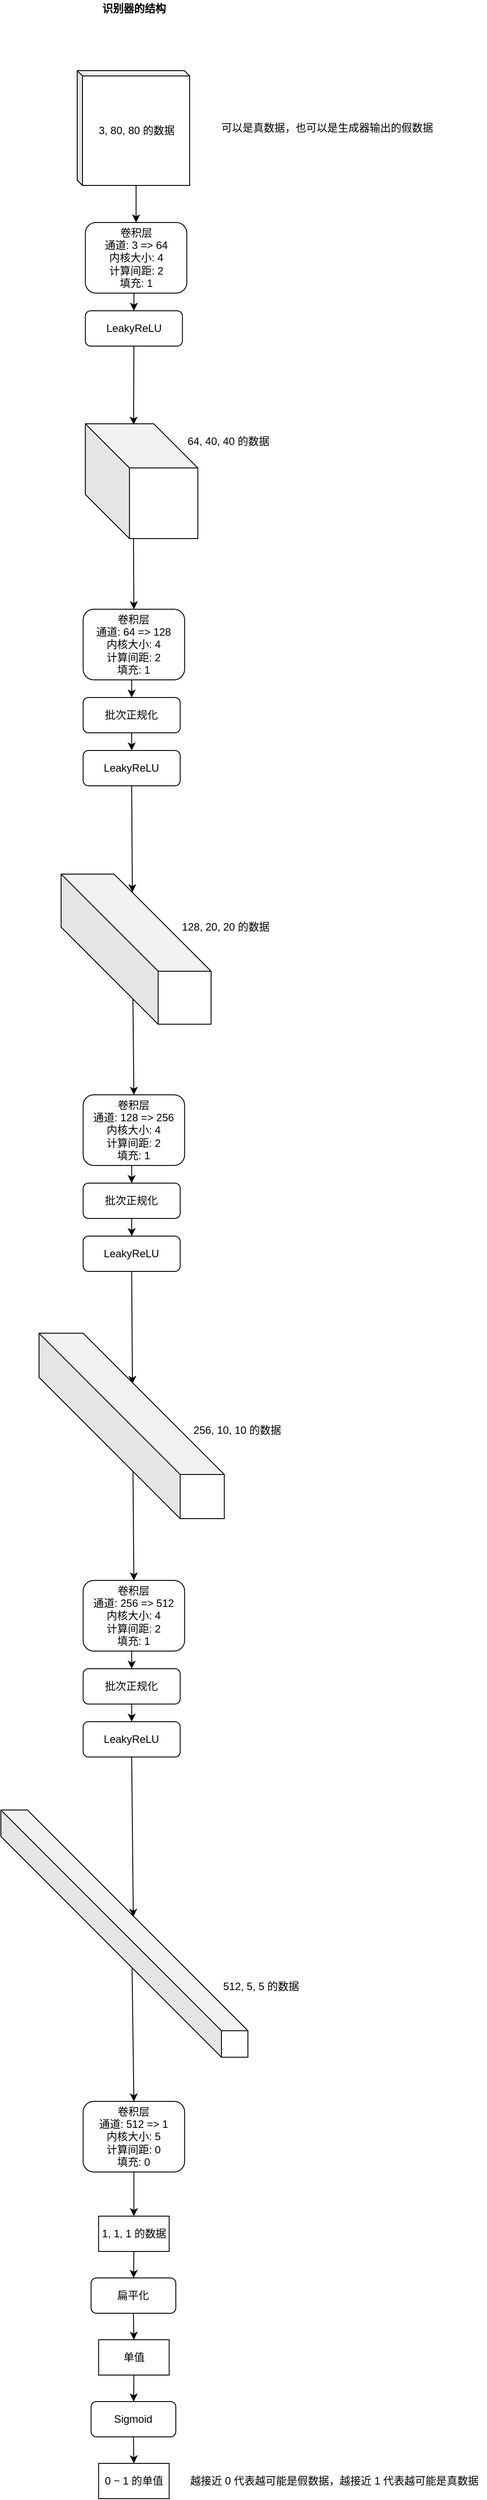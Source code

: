 <mxfile version="13.6.2" type="device"><diagram id="dyj8XCS7dXFb8rBlj0ER" name="Page-1"><mxGraphModel dx="2204" dy="1566" grid="1" gridSize="10" guides="1" tooltips="1" connect="1" arrows="1" fold="1" page="1" pageScale="1" pageWidth="827" pageHeight="1169" math="0" shadow="0"><root><mxCell id="0"/><mxCell id="1" parent="0"/><mxCell id="Ody8gidegeMaonY77gcQ-1" value="识别器的结构" style="text;html=1;strokeColor=none;fillColor=none;align=center;verticalAlign=middle;whiteSpace=wrap;rounded=0;fontStyle=1" vertex="1" parent="1"><mxGeometry x="171.5" y="40" width="137.5" height="20" as="geometry"/></mxCell><mxCell id="Ody8gidegeMaonY77gcQ-6" style="edgeStyle=orthogonalEdgeStyle;rounded=0;orthogonalLoop=1;jettySize=auto;html=1;exitX=0;exitY=0;exitDx=66.75;exitDy=130;exitPerimeter=0;" edge="1" parent="1" source="Ody8gidegeMaonY77gcQ-2" target="Ody8gidegeMaonY77gcQ-4"><mxGeometry relative="1" as="geometry"/></mxCell><mxCell id="Ody8gidegeMaonY77gcQ-2" value="&lt;span&gt;3, 80, 80 的数据&lt;/span&gt;" style="shape=cube;whiteSpace=wrap;html=1;boundedLbl=1;backgroundOutline=1;darkOpacity=0.05;darkOpacity2=0.1;size=6;" vertex="1" parent="1"><mxGeometry x="176.5" y="120" width="127.5" height="130" as="geometry"/></mxCell><mxCell id="Ody8gidegeMaonY77gcQ-3" value="可以是真数据，也可以是生成器输出的假数据" style="text;html=1;strokeColor=none;fillColor=none;align=center;verticalAlign=middle;whiteSpace=wrap;rounded=0;" vertex="1" parent="1"><mxGeometry x="330" y="175" width="260" height="20" as="geometry"/></mxCell><mxCell id="Ody8gidegeMaonY77gcQ-7" style="edgeStyle=orthogonalEdgeStyle;rounded=0;orthogonalLoop=1;jettySize=auto;html=1;exitX=0.5;exitY=1;exitDx=0;exitDy=0;entryX=0.5;entryY=0;entryDx=0;entryDy=0;" edge="1" parent="1" source="Ody8gidegeMaonY77gcQ-4" target="Ody8gidegeMaonY77gcQ-5"><mxGeometry relative="1" as="geometry"/></mxCell><mxCell id="Ody8gidegeMaonY77gcQ-4" value="卷积层&lt;br&gt;通道: 3 =&amp;gt; 64&lt;br&gt;内核大小: 4&lt;br&gt;计算间距: 2&lt;br&gt;填充: 1" style="rounded=1;whiteSpace=wrap;html=1;" vertex="1" parent="1"><mxGeometry x="185.75" y="292" width="115" height="80" as="geometry"/></mxCell><mxCell id="Ody8gidegeMaonY77gcQ-10" style="rounded=0;orthogonalLoop=1;jettySize=auto;html=1;exitX=0.5;exitY=1;exitDx=0;exitDy=0;entryX=0.429;entryY=0.007;entryDx=0;entryDy=0;entryPerimeter=0;" edge="1" parent="1" source="Ody8gidegeMaonY77gcQ-5" target="Ody8gidegeMaonY77gcQ-8"><mxGeometry relative="1" as="geometry"><mxPoint x="230" y="510" as="targetPoint"/></mxGeometry></mxCell><mxCell id="Ody8gidegeMaonY77gcQ-5" value="LeakyReLU" style="rounded=1;whiteSpace=wrap;html=1;" vertex="1" parent="1"><mxGeometry x="185.75" y="392" width="110" height="40" as="geometry"/></mxCell><mxCell id="Ody8gidegeMaonY77gcQ-16" style="edgeStyle=none;rounded=0;orthogonalLoop=1;jettySize=auto;html=1;exitX=0.428;exitY=0.995;exitDx=0;exitDy=0;exitPerimeter=0;entryX=0.5;entryY=0;entryDx=0;entryDy=0;" edge="1" parent="1" source="Ody8gidegeMaonY77gcQ-8" target="Ody8gidegeMaonY77gcQ-11"><mxGeometry relative="1" as="geometry"/></mxCell><mxCell id="Ody8gidegeMaonY77gcQ-8" value="" style="shape=cube;whiteSpace=wrap;html=1;boundedLbl=1;backgroundOutline=1;darkOpacity=0.05;darkOpacity2=0.1;size=50;" vertex="1" parent="1"><mxGeometry x="185.75" y="520" width="127.5" height="130" as="geometry"/></mxCell><mxCell id="Ody8gidegeMaonY77gcQ-9" value="64, 40, 40 的数据" style="text;html=1;strokeColor=none;fillColor=none;align=center;verticalAlign=middle;whiteSpace=wrap;rounded=0;" vertex="1" parent="1"><mxGeometry x="283" y="530" width="130" height="20" as="geometry"/></mxCell><mxCell id="Ody8gidegeMaonY77gcQ-11" value="卷积层&lt;br&gt;通道: 64 =&amp;gt; 128&lt;br&gt;内核大小: 4&lt;br&gt;计算间距: 2&lt;br&gt;填充: 1" style="rounded=1;whiteSpace=wrap;html=1;" vertex="1" parent="1"><mxGeometry x="183.25" y="730" width="115" height="80" as="geometry"/></mxCell><mxCell id="Ody8gidegeMaonY77gcQ-12" style="edgeStyle=none;rounded=0;orthogonalLoop=1;jettySize=auto;html=1;exitX=0.5;exitY=1;exitDx=0;exitDy=0;" edge="1" parent="1" target="Ody8gidegeMaonY77gcQ-14"><mxGeometry relative="1" as="geometry"><mxPoint x="238.25" y="810" as="sourcePoint"/></mxGeometry></mxCell><mxCell id="Ody8gidegeMaonY77gcQ-13" style="edgeStyle=none;rounded=0;orthogonalLoop=1;jettySize=auto;html=1;exitX=0.5;exitY=1;exitDx=0;exitDy=0;" edge="1" parent="1" source="Ody8gidegeMaonY77gcQ-14" target="Ody8gidegeMaonY77gcQ-15"><mxGeometry relative="1" as="geometry"/></mxCell><mxCell id="Ody8gidegeMaonY77gcQ-14" value="批次正规化" style="rounded=1;whiteSpace=wrap;html=1;" vertex="1" parent="1"><mxGeometry x="183.25" y="830" width="110" height="40" as="geometry"/></mxCell><mxCell id="Ody8gidegeMaonY77gcQ-18" style="edgeStyle=none;rounded=0;orthogonalLoop=1;jettySize=auto;html=1;exitX=0.5;exitY=1;exitDx=0;exitDy=0;entryX=0.475;entryY=0.121;entryDx=0;entryDy=0;entryPerimeter=0;" edge="1" parent="1" source="Ody8gidegeMaonY77gcQ-15" target="Ody8gidegeMaonY77gcQ-17"><mxGeometry relative="1" as="geometry"/></mxCell><mxCell id="Ody8gidegeMaonY77gcQ-15" value="LeakyReLU" style="rounded=1;whiteSpace=wrap;html=1;" vertex="1" parent="1"><mxGeometry x="183.25" y="890" width="110" height="40" as="geometry"/></mxCell><mxCell id="Ody8gidegeMaonY77gcQ-25" style="edgeStyle=none;rounded=0;orthogonalLoop=1;jettySize=auto;html=1;exitX=0.479;exitY=0.829;exitDx=0;exitDy=0;exitPerimeter=0;entryX=0.5;entryY=0;entryDx=0;entryDy=0;" edge="1" parent="1" source="Ody8gidegeMaonY77gcQ-17" target="Ody8gidegeMaonY77gcQ-20"><mxGeometry relative="1" as="geometry"/></mxCell><mxCell id="Ody8gidegeMaonY77gcQ-17" value="" style="shape=cube;whiteSpace=wrap;html=1;boundedLbl=1;backgroundOutline=1;darkOpacity=0.05;darkOpacity2=0.1;size=110;" vertex="1" parent="1"><mxGeometry x="158.25" y="1030" width="170" height="170" as="geometry"/></mxCell><mxCell id="Ody8gidegeMaonY77gcQ-19" value="128, 20, 20 的数据" style="text;html=1;strokeColor=none;fillColor=none;align=center;verticalAlign=middle;whiteSpace=wrap;rounded=0;" vertex="1" parent="1"><mxGeometry x="280" y="1080" width="130" height="20" as="geometry"/></mxCell><mxCell id="Ody8gidegeMaonY77gcQ-20" value="卷积层&lt;br&gt;通道: 128 =&amp;gt; 256&lt;br&gt;内核大小: 4&lt;br&gt;计算间距: 2&lt;br&gt;填充: 1" style="rounded=1;whiteSpace=wrap;html=1;" vertex="1" parent="1"><mxGeometry x="183.25" y="1280" width="115" height="80" as="geometry"/></mxCell><mxCell id="Ody8gidegeMaonY77gcQ-21" style="edgeStyle=none;rounded=0;orthogonalLoop=1;jettySize=auto;html=1;exitX=0.5;exitY=1;exitDx=0;exitDy=0;" edge="1" parent="1" target="Ody8gidegeMaonY77gcQ-23"><mxGeometry relative="1" as="geometry"><mxPoint x="238.25" y="1360" as="sourcePoint"/></mxGeometry></mxCell><mxCell id="Ody8gidegeMaonY77gcQ-22" style="edgeStyle=none;rounded=0;orthogonalLoop=1;jettySize=auto;html=1;exitX=0.5;exitY=1;exitDx=0;exitDy=0;" edge="1" parent="1" source="Ody8gidegeMaonY77gcQ-23" target="Ody8gidegeMaonY77gcQ-24"><mxGeometry relative="1" as="geometry"/></mxCell><mxCell id="Ody8gidegeMaonY77gcQ-23" value="批次正规化" style="rounded=1;whiteSpace=wrap;html=1;" vertex="1" parent="1"><mxGeometry x="183.25" y="1380" width="110" height="40" as="geometry"/></mxCell><mxCell id="Ody8gidegeMaonY77gcQ-27" style="edgeStyle=none;rounded=0;orthogonalLoop=1;jettySize=auto;html=1;exitX=0.5;exitY=1;exitDx=0;exitDy=0;entryX=0.504;entryY=0.273;entryDx=0;entryDy=0;entryPerimeter=0;" edge="1" parent="1" source="Ody8gidegeMaonY77gcQ-24" target="Ody8gidegeMaonY77gcQ-26"><mxGeometry relative="1" as="geometry"><mxPoint x="241" y="1609" as="targetPoint"/></mxGeometry></mxCell><mxCell id="Ody8gidegeMaonY77gcQ-24" value="LeakyReLU" style="rounded=1;whiteSpace=wrap;html=1;" vertex="1" parent="1"><mxGeometry x="183.25" y="1440" width="110" height="40" as="geometry"/></mxCell><mxCell id="Ody8gidegeMaonY77gcQ-34" style="edgeStyle=none;rounded=0;orthogonalLoop=1;jettySize=auto;html=1;exitX=0.507;exitY=0.741;exitDx=0;exitDy=0;exitPerimeter=0;entryX=0.5;entryY=0;entryDx=0;entryDy=0;" edge="1" parent="1" source="Ody8gidegeMaonY77gcQ-26" target="Ody8gidegeMaonY77gcQ-29"><mxGeometry relative="1" as="geometry"/></mxCell><mxCell id="Ody8gidegeMaonY77gcQ-26" value="" style="shape=cube;whiteSpace=wrap;html=1;boundedLbl=1;backgroundOutline=1;darkOpacity=0.05;darkOpacity2=0.1;size=160;" vertex="1" parent="1"><mxGeometry x="133.25" y="1550" width="210" height="210" as="geometry"/></mxCell><mxCell id="Ody8gidegeMaonY77gcQ-28" value="256, 10, 10 的数据" style="text;html=1;strokeColor=none;fillColor=none;align=center;verticalAlign=middle;whiteSpace=wrap;rounded=0;" vertex="1" parent="1"><mxGeometry x="293.25" y="1650" width="130" height="20" as="geometry"/></mxCell><mxCell id="Ody8gidegeMaonY77gcQ-29" value="卷积层&lt;br&gt;通道: 256 =&amp;gt; 512&lt;br&gt;内核大小: 4&lt;br&gt;计算间距: 2&lt;br&gt;填充: 1" style="rounded=1;whiteSpace=wrap;html=1;" vertex="1" parent="1"><mxGeometry x="183.25" y="1830" width="115" height="80" as="geometry"/></mxCell><mxCell id="Ody8gidegeMaonY77gcQ-30" style="edgeStyle=none;rounded=0;orthogonalLoop=1;jettySize=auto;html=1;exitX=0.5;exitY=1;exitDx=0;exitDy=0;" edge="1" parent="1" target="Ody8gidegeMaonY77gcQ-32"><mxGeometry relative="1" as="geometry"><mxPoint x="238.25" y="1910" as="sourcePoint"/></mxGeometry></mxCell><mxCell id="Ody8gidegeMaonY77gcQ-31" style="edgeStyle=none;rounded=0;orthogonalLoop=1;jettySize=auto;html=1;exitX=0.5;exitY=1;exitDx=0;exitDy=0;" edge="1" parent="1" source="Ody8gidegeMaonY77gcQ-32" target="Ody8gidegeMaonY77gcQ-33"><mxGeometry relative="1" as="geometry"/></mxCell><mxCell id="Ody8gidegeMaonY77gcQ-32" value="批次正规化" style="rounded=1;whiteSpace=wrap;html=1;" vertex="1" parent="1"><mxGeometry x="183.25" y="1930" width="110" height="40" as="geometry"/></mxCell><mxCell id="Ody8gidegeMaonY77gcQ-36" style="edgeStyle=none;rounded=0;orthogonalLoop=1;jettySize=auto;html=1;exitX=0.5;exitY=1;exitDx=0;exitDy=0;entryX=0.536;entryY=0.432;entryDx=0;entryDy=0;entryPerimeter=0;" edge="1" parent="1" source="Ody8gidegeMaonY77gcQ-33" target="Ody8gidegeMaonY77gcQ-35"><mxGeometry relative="1" as="geometry"/></mxCell><mxCell id="Ody8gidegeMaonY77gcQ-33" value="LeakyReLU" style="rounded=1;whiteSpace=wrap;html=1;" vertex="1" parent="1"><mxGeometry x="183.25" y="1990" width="110" height="40" as="geometry"/></mxCell><mxCell id="Ody8gidegeMaonY77gcQ-39" style="edgeStyle=none;rounded=0;orthogonalLoop=1;jettySize=auto;html=1;exitX=0.531;exitY=0.638;exitDx=0;exitDy=0;exitPerimeter=0;entryX=0.5;entryY=0;entryDx=0;entryDy=0;" edge="1" parent="1" source="Ody8gidegeMaonY77gcQ-35" target="Ody8gidegeMaonY77gcQ-38"><mxGeometry relative="1" as="geometry"/></mxCell><mxCell id="Ody8gidegeMaonY77gcQ-35" value="" style="shape=cube;whiteSpace=wrap;html=1;boundedLbl=1;backgroundOutline=1;darkOpacity=0.05;darkOpacity2=0.1;size=250;" vertex="1" parent="1"><mxGeometry x="90" y="2090" width="280" height="280" as="geometry"/></mxCell><mxCell id="Ody8gidegeMaonY77gcQ-37" value="512, 5, 5 的数据" style="text;html=1;strokeColor=none;fillColor=none;align=center;verticalAlign=middle;whiteSpace=wrap;rounded=0;" vertex="1" parent="1"><mxGeometry x="320" y="2280" width="130" height="20" as="geometry"/></mxCell><mxCell id="Ody8gidegeMaonY77gcQ-45" style="edgeStyle=none;rounded=0;orthogonalLoop=1;jettySize=auto;html=1;exitX=0.5;exitY=1;exitDx=0;exitDy=0;entryX=0.5;entryY=0;entryDx=0;entryDy=0;" edge="1" parent="1" source="Ody8gidegeMaonY77gcQ-38"><mxGeometry relative="1" as="geometry"><mxPoint x="240.75" y="2550" as="targetPoint"/></mxGeometry></mxCell><mxCell id="Ody8gidegeMaonY77gcQ-38" value="卷积层&lt;br&gt;通道: 512 =&amp;gt; 1&lt;br&gt;内核大小: 5&lt;br&gt;计算间距: 0&lt;br&gt;填充: 0" style="rounded=1;whiteSpace=wrap;html=1;" vertex="1" parent="1"><mxGeometry x="183.25" y="2420" width="115" height="80" as="geometry"/></mxCell><mxCell id="Ody8gidegeMaonY77gcQ-48" style="edgeStyle=none;rounded=0;orthogonalLoop=1;jettySize=auto;html=1;exitX=0.5;exitY=1;exitDx=0;exitDy=0;" edge="1" parent="1" source="Ody8gidegeMaonY77gcQ-46" target="Ody8gidegeMaonY77gcQ-47"><mxGeometry relative="1" as="geometry"/></mxCell><mxCell id="Ody8gidegeMaonY77gcQ-46" value="1, 1, 1 的数据" style="rounded=0;whiteSpace=wrap;html=1;" vertex="1" parent="1"><mxGeometry x="200.75" y="2550" width="80" height="40" as="geometry"/></mxCell><mxCell id="Ody8gidegeMaonY77gcQ-50" style="edgeStyle=none;rounded=0;orthogonalLoop=1;jettySize=auto;html=1;exitX=0.5;exitY=1;exitDx=0;exitDy=0;entryX=0.5;entryY=0;entryDx=0;entryDy=0;" edge="1" parent="1" source="Ody8gidegeMaonY77gcQ-47" target="Ody8gidegeMaonY77gcQ-49"><mxGeometry relative="1" as="geometry"/></mxCell><mxCell id="Ody8gidegeMaonY77gcQ-47" value="扁平化" style="rounded=1;whiteSpace=wrap;html=1;" vertex="1" parent="1"><mxGeometry x="192.25" y="2620" width="96" height="40" as="geometry"/></mxCell><mxCell id="Ody8gidegeMaonY77gcQ-52" style="edgeStyle=none;rounded=0;orthogonalLoop=1;jettySize=auto;html=1;exitX=0.5;exitY=1;exitDx=0;exitDy=0;" edge="1" parent="1" source="Ody8gidegeMaonY77gcQ-49" target="Ody8gidegeMaonY77gcQ-51"><mxGeometry relative="1" as="geometry"/></mxCell><mxCell id="Ody8gidegeMaonY77gcQ-49" value="单值" style="rounded=0;whiteSpace=wrap;html=1;" vertex="1" parent="1"><mxGeometry x="200.75" y="2690" width="80" height="40" as="geometry"/></mxCell><mxCell id="Ody8gidegeMaonY77gcQ-54" style="edgeStyle=none;rounded=0;orthogonalLoop=1;jettySize=auto;html=1;exitX=0.5;exitY=1;exitDx=0;exitDy=0;entryX=0.5;entryY=0;entryDx=0;entryDy=0;" edge="1" parent="1" source="Ody8gidegeMaonY77gcQ-51" target="Ody8gidegeMaonY77gcQ-53"><mxGeometry relative="1" as="geometry"/></mxCell><mxCell id="Ody8gidegeMaonY77gcQ-51" value="Sigmoid" style="rounded=1;whiteSpace=wrap;html=1;" vertex="1" parent="1"><mxGeometry x="192.25" y="2760" width="96" height="40" as="geometry"/></mxCell><mxCell id="Ody8gidegeMaonY77gcQ-53" value="0 ~ 1 的单值" style="rounded=0;whiteSpace=wrap;html=1;" vertex="1" parent="1"><mxGeometry x="200.75" y="2830" width="80" height="40" as="geometry"/></mxCell><mxCell id="Ody8gidegeMaonY77gcQ-55" value="越接近 0 代表越可能是假数据，越接近 1 代表越可能是真数据" style="text;html=1;strokeColor=none;fillColor=none;align=center;verticalAlign=middle;whiteSpace=wrap;rounded=0;" vertex="1" parent="1"><mxGeometry x="295.75" y="2840" width="344.25" height="20" as="geometry"/></mxCell></root></mxGraphModel></diagram></mxfile>